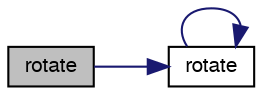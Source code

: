 digraph "rotate"
{
  bgcolor="transparent";
  edge [fontname="FreeSans",fontsize="10",labelfontname="FreeSans",labelfontsize="10"];
  node [fontname="FreeSans",fontsize="10",shape=record];
  rankdir="LR";
  Node1 [label="rotate",height=0.2,width=0.4,color="black", fillcolor="grey75", style="filled" fontcolor="black"];
  Node1 -> Node2 [color="midnightblue",fontsize="10",style="solid",fontname="FreeSans"];
  Node2 [label="rotate",height=0.2,width=0.4,color="black",URL="$list_8c.html#a2db569658ffc280632eb1000e7046383"];
  Node2 -> Node2 [color="midnightblue",fontsize="10",style="solid",fontname="FreeSans"];
}
